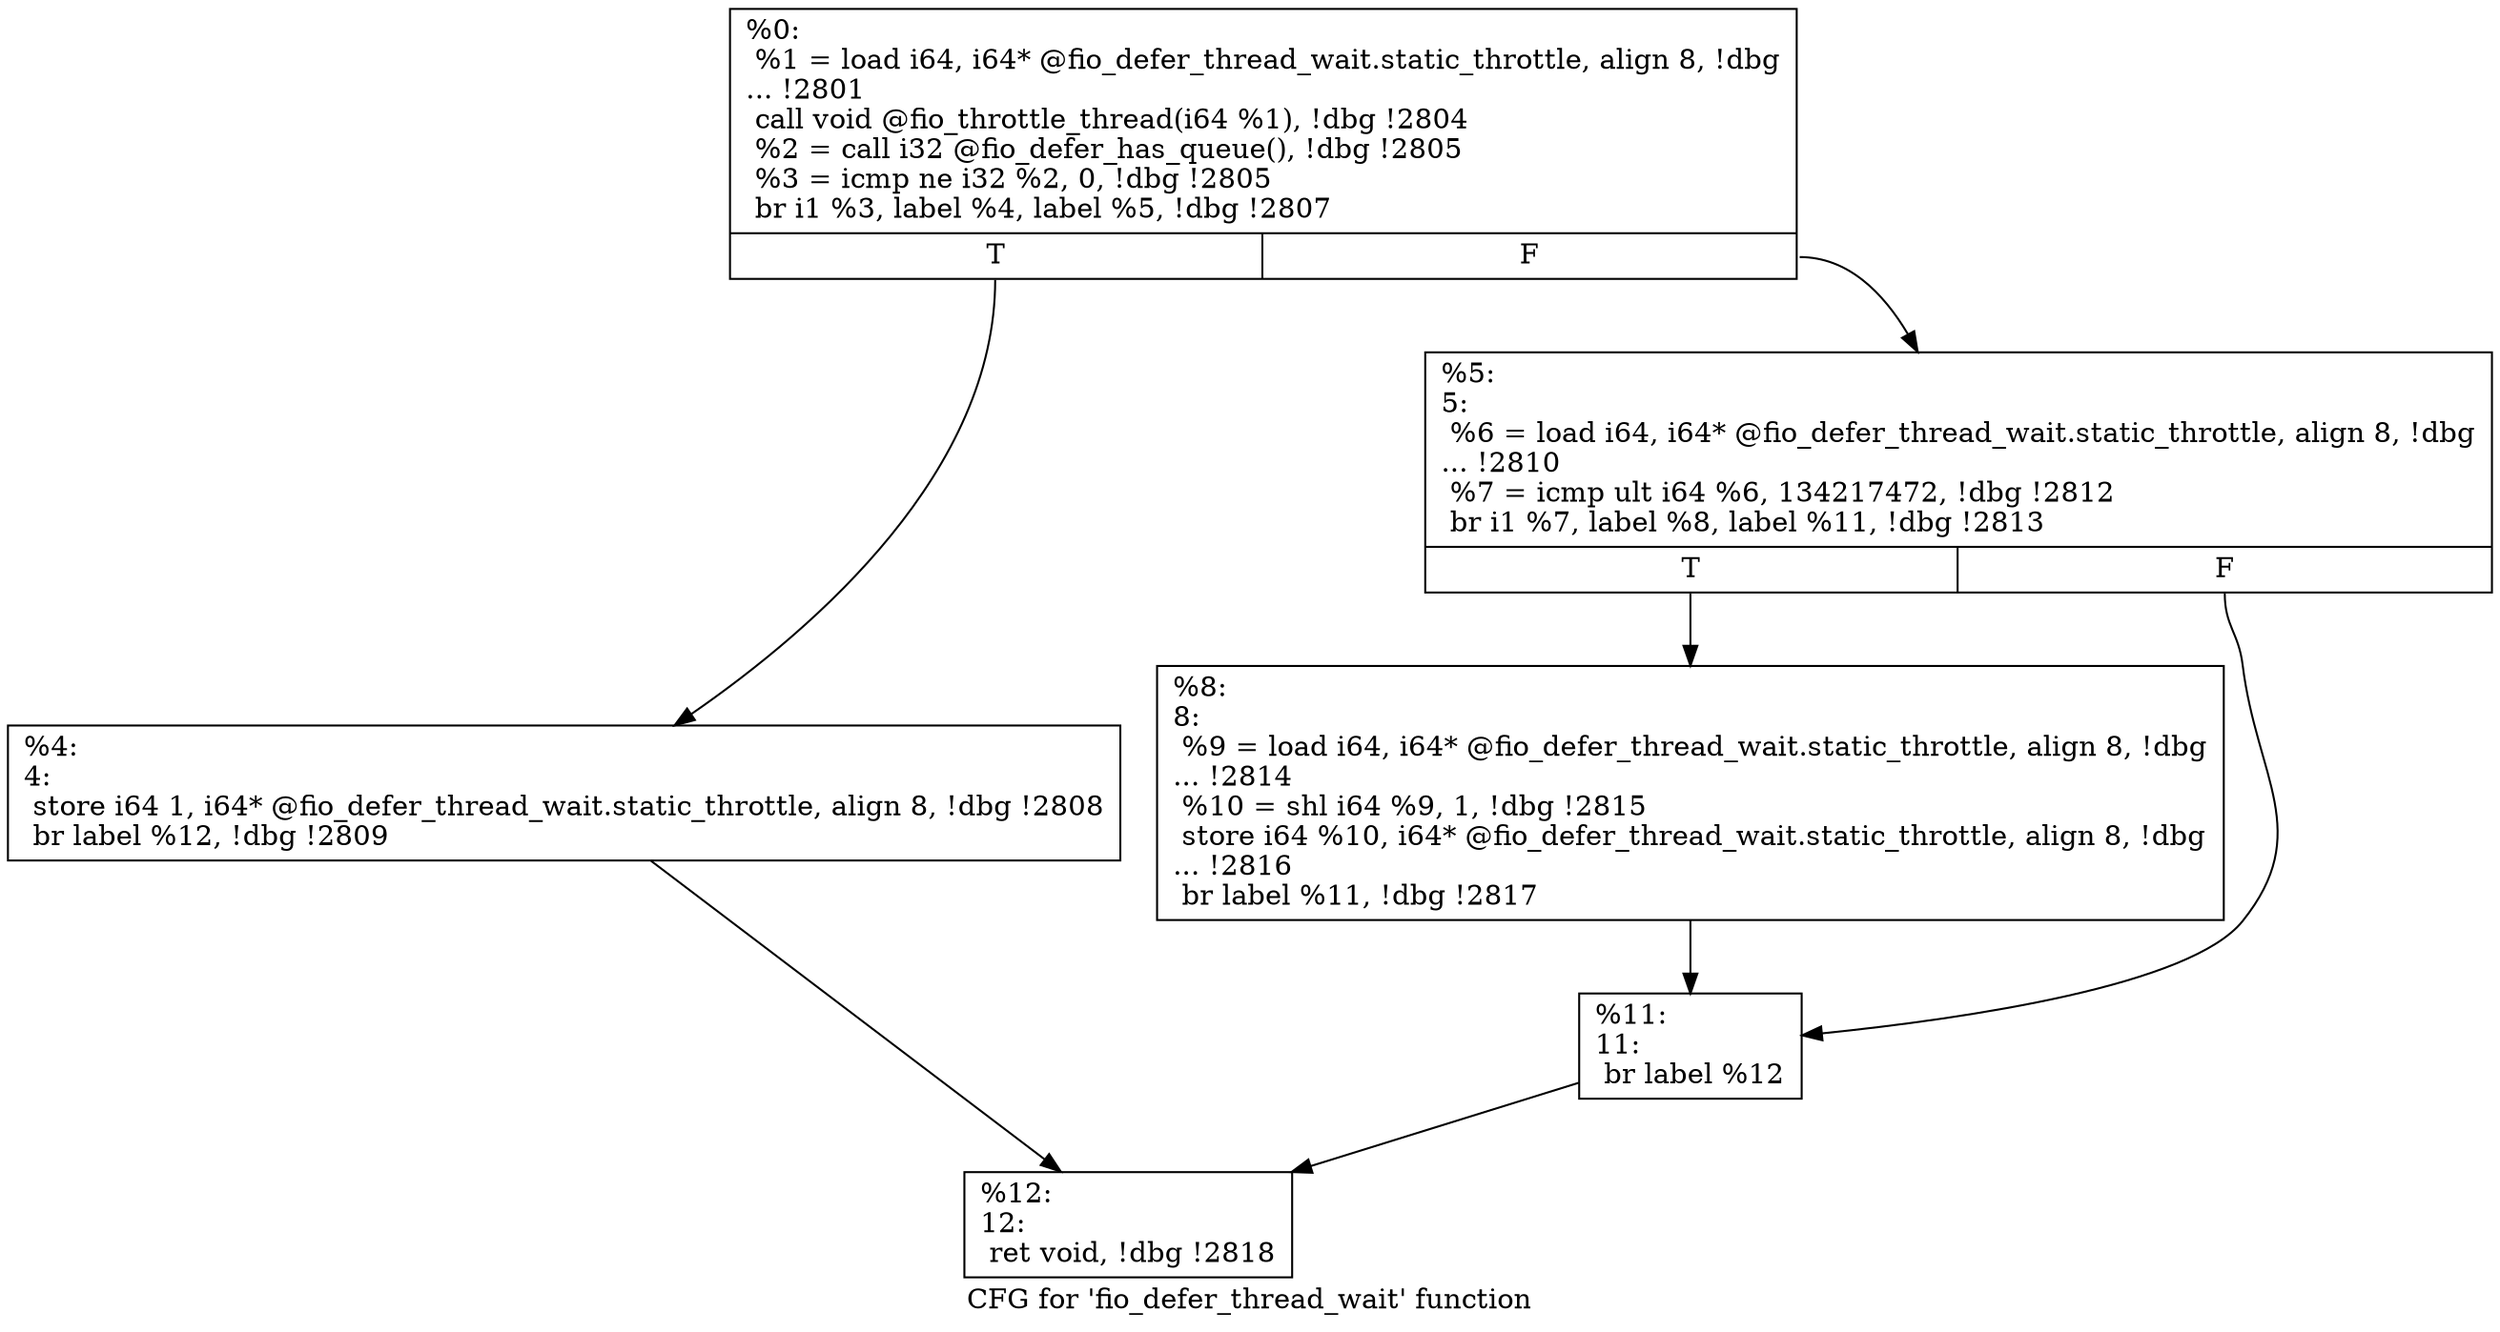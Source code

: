 digraph "CFG for 'fio_defer_thread_wait' function" {
	label="CFG for 'fio_defer_thread_wait' function";

	Node0x5568512ff6b0 [shape=record,label="{%0:\l  %1 = load i64, i64* @fio_defer_thread_wait.static_throttle, align 8, !dbg\l... !2801\l  call void @fio_throttle_thread(i64 %1), !dbg !2804\l  %2 = call i32 @fio_defer_has_queue(), !dbg !2805\l  %3 = icmp ne i32 %2, 0, !dbg !2805\l  br i1 %3, label %4, label %5, !dbg !2807\l|{<s0>T|<s1>F}}"];
	Node0x5568512ff6b0:s0 -> Node0x5568512ff820;
	Node0x5568512ff6b0:s1 -> Node0x5568512ff870;
	Node0x5568512ff820 [shape=record,label="{%4:\l4:                                                \l  store i64 1, i64* @fio_defer_thread_wait.static_throttle, align 8, !dbg !2808\l  br label %12, !dbg !2809\l}"];
	Node0x5568512ff820 -> Node0x5568512ff960;
	Node0x5568512ff870 [shape=record,label="{%5:\l5:                                                \l  %6 = load i64, i64* @fio_defer_thread_wait.static_throttle, align 8, !dbg\l... !2810\l  %7 = icmp ult i64 %6, 134217472, !dbg !2812\l  br i1 %7, label %8, label %11, !dbg !2813\l|{<s0>T|<s1>F}}"];
	Node0x5568512ff870:s0 -> Node0x5568512ff8c0;
	Node0x5568512ff870:s1 -> Node0x5568512ff910;
	Node0x5568512ff8c0 [shape=record,label="{%8:\l8:                                                \l  %9 = load i64, i64* @fio_defer_thread_wait.static_throttle, align 8, !dbg\l... !2814\l  %10 = shl i64 %9, 1, !dbg !2815\l  store i64 %10, i64* @fio_defer_thread_wait.static_throttle, align 8, !dbg\l... !2816\l  br label %11, !dbg !2817\l}"];
	Node0x5568512ff8c0 -> Node0x5568512ff910;
	Node0x5568512ff910 [shape=record,label="{%11:\l11:                                               \l  br label %12\l}"];
	Node0x5568512ff910 -> Node0x5568512ff960;
	Node0x5568512ff960 [shape=record,label="{%12:\l12:                                               \l  ret void, !dbg !2818\l}"];
}
